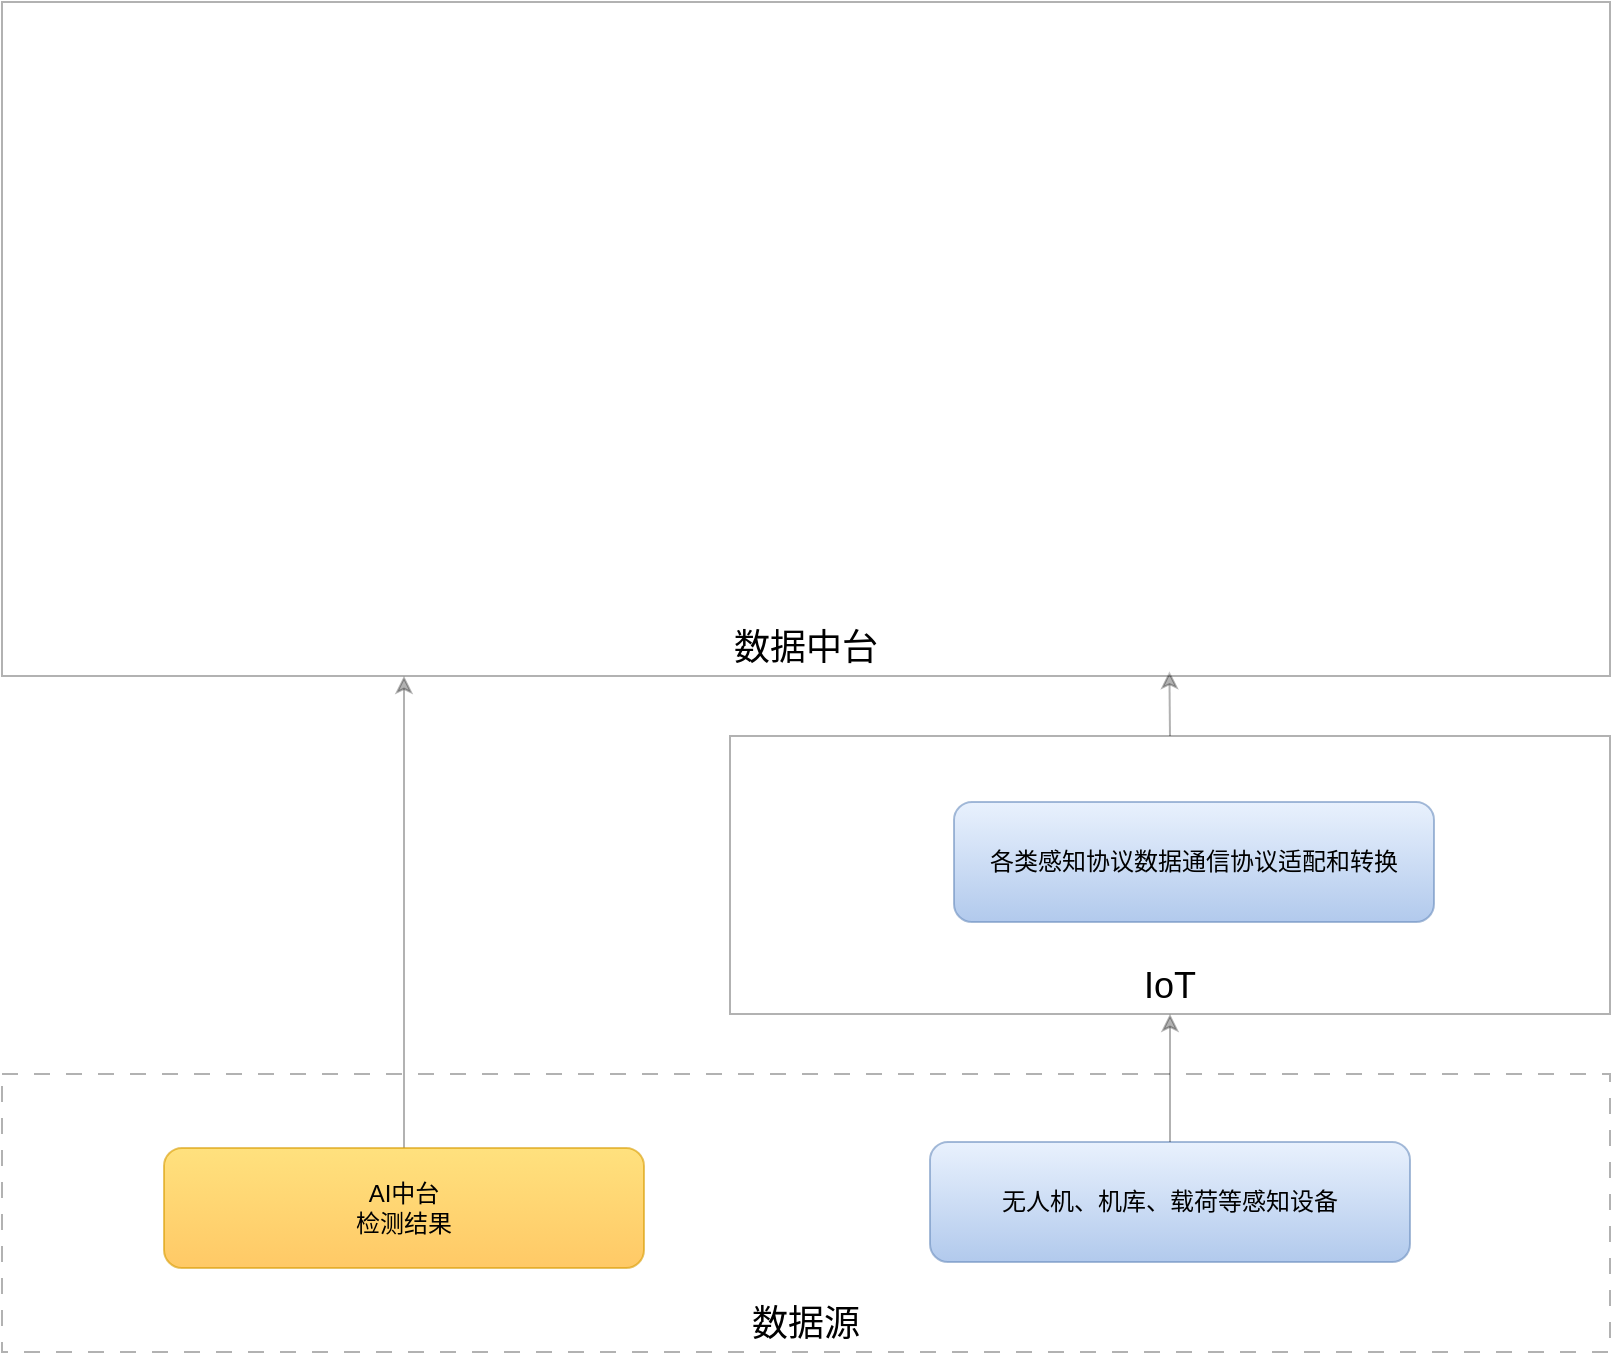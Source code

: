<mxfile version="21.5.0" type="github">
  <diagram name="第 1 页" id="DyGkie6XZRxILUX4rRDa">
    <mxGraphModel dx="1834" dy="788" grid="0" gridSize="10" guides="1" tooltips="1" connect="1" arrows="1" fold="1" page="0" pageScale="1" pageWidth="827" pageHeight="1169" math="0" shadow="0">
      <root>
        <mxCell id="0" />
        <mxCell id="1" parent="0" />
        <mxCell id="6SExhagwjq6Gu3xCyHyG-2" value="数据源" style="rounded=0;whiteSpace=wrap;html=1;opacity=30;verticalAlign=bottom;fontSize=18;dashed=1;dashPattern=8 8;" vertex="1" parent="1">
          <mxGeometry x="-16" y="547" width="804" height="139" as="geometry" />
        </mxCell>
        <mxCell id="6SExhagwjq6Gu3xCyHyG-9" style="edgeStyle=orthogonalEdgeStyle;rounded=0;orthogonalLoop=1;jettySize=auto;html=1;exitX=0.5;exitY=0;exitDx=0;exitDy=0;entryX=0.25;entryY=1;entryDx=0;entryDy=0;opacity=30;" edge="1" parent="1" source="6SExhagwjq6Gu3xCyHyG-3" target="6SExhagwjq6Gu3xCyHyG-6">
          <mxGeometry relative="1" as="geometry" />
        </mxCell>
        <mxCell id="6SExhagwjq6Gu3xCyHyG-3" value="AI中台&lt;br&gt;检测结果" style="rounded=1;whiteSpace=wrap;html=1;opacity=60;fillColor=#ffcd28;gradientColor=#ffa500;strokeColor=#d79b00;" vertex="1" parent="1">
          <mxGeometry x="65" y="584" width="240" height="60" as="geometry" />
        </mxCell>
        <mxCell id="6SExhagwjq6Gu3xCyHyG-4" value="无人机、机库、载荷等感知设备" style="rounded=1;whiteSpace=wrap;html=1;opacity=60;fillColor=#dae8fc;gradientColor=#7ea6e0;strokeColor=#6c8ebf;" vertex="1" parent="1">
          <mxGeometry x="448" y="581" width="240" height="60" as="geometry" />
        </mxCell>
        <mxCell id="6SExhagwjq6Gu3xCyHyG-10" style="edgeStyle=orthogonalEdgeStyle;rounded=0;orthogonalLoop=1;jettySize=auto;html=1;exitX=0.5;exitY=0;exitDx=0;exitDy=0;entryX=0.726;entryY=0.993;entryDx=0;entryDy=0;entryPerimeter=0;opacity=30;" edge="1" parent="1" source="6SExhagwjq6Gu3xCyHyG-5" target="6SExhagwjq6Gu3xCyHyG-6">
          <mxGeometry relative="1" as="geometry" />
        </mxCell>
        <mxCell id="6SExhagwjq6Gu3xCyHyG-5" value="IoT" style="rounded=0;whiteSpace=wrap;html=1;opacity=30;verticalAlign=bottom;fontSize=18;" vertex="1" parent="1">
          <mxGeometry x="348" y="378" width="440" height="139" as="geometry" />
        </mxCell>
        <mxCell id="6SExhagwjq6Gu3xCyHyG-6" value="数据中台" style="rounded=0;whiteSpace=wrap;html=1;opacity=30;verticalAlign=bottom;fontSize=18;" vertex="1" parent="1">
          <mxGeometry x="-16" y="11" width="804" height="337" as="geometry" />
        </mxCell>
        <mxCell id="6SExhagwjq6Gu3xCyHyG-7" value="各类感知协议数据通信协议适配和转换" style="rounded=1;whiteSpace=wrap;html=1;opacity=60;fillColor=#dae8fc;gradientColor=#7ea6e0;strokeColor=#6c8ebf;" vertex="1" parent="1">
          <mxGeometry x="460" y="411" width="240" height="60" as="geometry" />
        </mxCell>
        <mxCell id="6SExhagwjq6Gu3xCyHyG-8" value="" style="endArrow=classic;html=1;rounded=0;exitX=0.5;exitY=0;exitDx=0;exitDy=0;entryX=0.5;entryY=1;entryDx=0;entryDy=0;opacity=30;" edge="1" parent="1" source="6SExhagwjq6Gu3xCyHyG-4" target="6SExhagwjq6Gu3xCyHyG-5">
          <mxGeometry width="50" height="50" relative="1" as="geometry">
            <mxPoint x="553" y="569" as="sourcePoint" />
            <mxPoint x="603" y="519" as="targetPoint" />
          </mxGeometry>
        </mxCell>
      </root>
    </mxGraphModel>
  </diagram>
</mxfile>
